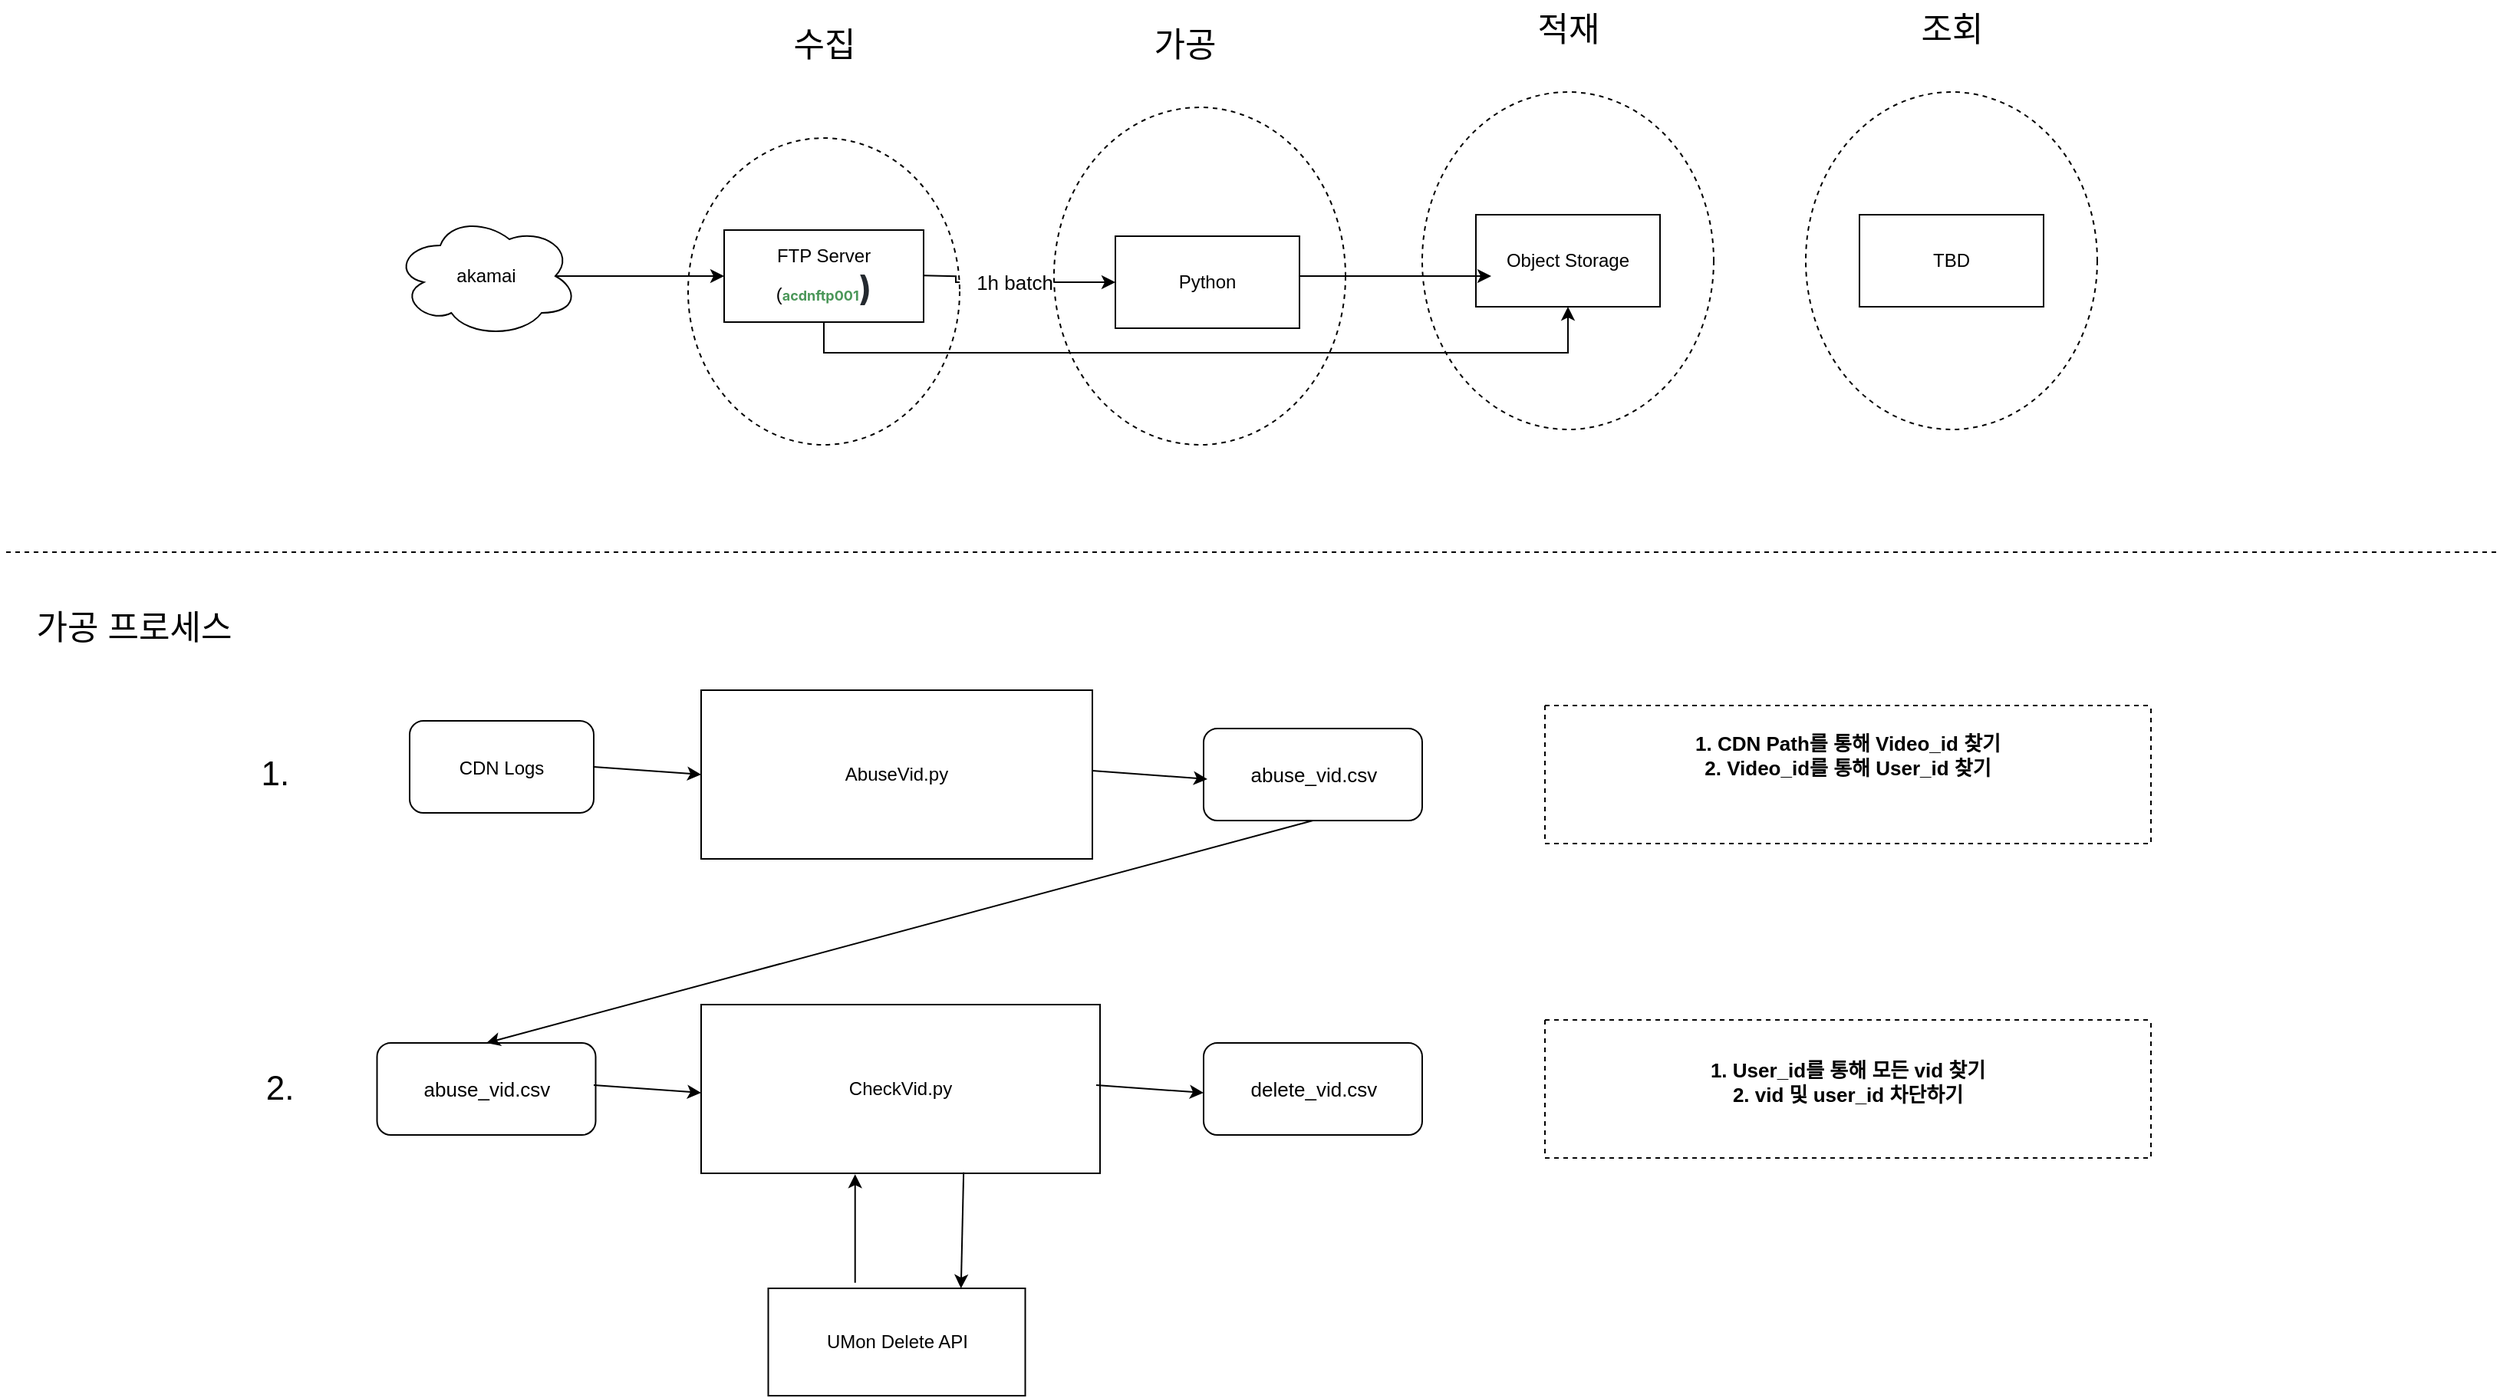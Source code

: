 <mxfile version="20.6.0" type="github">
  <diagram id="02rL1zvzQSaPiT-v1s-N" name="페이지-1">
    <mxGraphModel dx="1168" dy="747" grid="1" gridSize="10" guides="1" tooltips="1" connect="1" arrows="1" fold="1" page="1" pageScale="1" pageWidth="827" pageHeight="1169" math="0" shadow="0">
      <root>
        <mxCell id="0" />
        <mxCell id="1" parent="0" />
        <mxCell id="lHBofT9Xxs7Trdr80c8w-31" value="" style="edgeStyle=orthogonalEdgeStyle;rounded=0;orthogonalLoop=1;jettySize=auto;html=1;fontSize=22;exitX=0.875;exitY=0.5;exitDx=0;exitDy=0;exitPerimeter=0;" parent="1" source="lHBofT9Xxs7Trdr80c8w-6" target="lHBofT9Xxs7Trdr80c8w-2" edge="1">
          <mxGeometry relative="1" as="geometry" />
        </mxCell>
        <mxCell id="lHBofT9Xxs7Trdr80c8w-21" value="" style="ellipse;whiteSpace=wrap;html=1;fillColor=none;dashed=1;" parent="1" vertex="1">
          <mxGeometry x="690" y="230" width="190" height="220" as="geometry" />
        </mxCell>
        <mxCell id="lHBofT9Xxs7Trdr80c8w-14" value="" style="ellipse;whiteSpace=wrap;html=1;fillColor=none;dashed=1;" parent="1" vertex="1">
          <mxGeometry x="451.5" y="250" width="177" height="200" as="geometry" />
        </mxCell>
        <mxCell id="lHBofT9Xxs7Trdr80c8w-2" value="FTP Server&lt;br&gt;(&lt;strong style=&quot;font-size: 22px; color: rgb(36, 41, 47); font-family: -apple-system, &amp;quot;system-ui&amp;quot;, &amp;quot;Segoe UI&amp;quot;, Roboto, Oxygen, Ubuntu, &amp;quot;Fira Sans&amp;quot;, &amp;quot;Droid Sans&amp;quot;, &amp;quot;Helvetica Neue&amp;quot;, sans-serif; background-color: rgb(255, 255, 255);&quot;&gt;&lt;a style=&quot;color: rgb(75, 151, 89); text-decoration: var(--aui-link-decoration);&quot; rel=&quot;nofollow&quot; class=&quot;external-link&quot; href=&quot;https://ntree.navercorp.com/public/cmdb/ci-view.html?host=acdnftp001.nmv&quot;&gt;&lt;font style=&quot;font-size: 9px;&quot;&gt;acdnftp001&lt;/font&gt;&lt;/a&gt;)&lt;/strong&gt;" style="rounded=0;whiteSpace=wrap;html=1;" parent="1" vertex="1">
          <mxGeometry x="475" y="310" width="130" height="60" as="geometry" />
        </mxCell>
        <mxCell id="lHBofT9Xxs7Trdr80c8w-6" value="akamai" style="ellipse;shape=cloud;whiteSpace=wrap;html=1;" parent="1" vertex="1">
          <mxGeometry x="260" y="300" width="120" height="80" as="geometry" />
        </mxCell>
        <mxCell id="lHBofT9Xxs7Trdr80c8w-12" value="Python&lt;br&gt;&lt;strong style=&quot;font-size: 22px; color: rgb(36, 41, 47); font-family: -apple-system, &amp;quot;system-ui&amp;quot;, &amp;quot;Segoe UI&amp;quot;, Roboto, Oxygen, Ubuntu, &amp;quot;Fira Sans&amp;quot;, &amp;quot;Droid Sans&amp;quot;, &amp;quot;Helvetica Neue&amp;quot;, sans-serif; background-color: rgb(255, 255, 255);&quot;&gt;&lt;/strong&gt;" style="rounded=0;whiteSpace=wrap;html=1;" parent="1" vertex="1">
          <mxGeometry x="730" y="314" width="120" height="60" as="geometry" />
        </mxCell>
        <mxCell id="lHBofT9Xxs7Trdr80c8w-13" value="&lt;font style=&quot;font-size: 22px;&quot;&gt;수집&lt;/font&gt;" style="text;html=1;align=center;verticalAlign=middle;resizable=0;points=[];autosize=1;strokeColor=none;fillColor=none;" parent="1" vertex="1">
          <mxGeometry x="510" y="170" width="60" height="40" as="geometry" />
        </mxCell>
        <mxCell id="lHBofT9Xxs7Trdr80c8w-20" value="&lt;span style=&quot;font-size: 22px;&quot;&gt;가공&lt;/span&gt;" style="text;html=1;align=center;verticalAlign=middle;resizable=0;points=[];autosize=1;strokeColor=none;fillColor=none;" parent="1" vertex="1">
          <mxGeometry x="745" y="170" width="60" height="40" as="geometry" />
        </mxCell>
        <mxCell id="lHBofT9Xxs7Trdr80c8w-27" value="" style="ellipse;whiteSpace=wrap;html=1;fillColor=none;dashed=1;" parent="1" vertex="1">
          <mxGeometry x="930" y="220" width="190" height="220" as="geometry" />
        </mxCell>
        <mxCell id="lHBofT9Xxs7Trdr80c8w-28" value="&lt;span style=&quot;font-size: 22px;&quot;&gt;적재&lt;/span&gt;" style="text;html=1;align=center;verticalAlign=middle;resizable=0;points=[];autosize=1;strokeColor=none;fillColor=none;" parent="1" vertex="1">
          <mxGeometry x="995" y="160" width="60" height="40" as="geometry" />
        </mxCell>
        <mxCell id="lHBofT9Xxs7Trdr80c8w-29" value="" style="ellipse;whiteSpace=wrap;html=1;fillColor=none;dashed=1;" parent="1" vertex="1">
          <mxGeometry x="1180" y="220" width="190" height="220" as="geometry" />
        </mxCell>
        <mxCell id="lHBofT9Xxs7Trdr80c8w-30" value="&lt;span style=&quot;font-size: 22px;&quot;&gt;조회&lt;/span&gt;" style="text;html=1;align=center;verticalAlign=middle;resizable=0;points=[];autosize=1;strokeColor=none;fillColor=none;" parent="1" vertex="1">
          <mxGeometry x="1245" y="160" width="60" height="40" as="geometry" />
        </mxCell>
        <mxCell id="lHBofT9Xxs7Trdr80c8w-32" value="" style="edgeStyle=orthogonalEdgeStyle;rounded=0;orthogonalLoop=1;jettySize=auto;html=1;fontSize=22;exitX=0.5;exitY=1;exitDx=0;exitDy=0;entryX=0.5;entryY=1;entryDx=0;entryDy=0;" parent="1" source="lHBofT9Xxs7Trdr80c8w-2" target="lHBofT9Xxs7Trdr80c8w-33" edge="1">
          <mxGeometry relative="1" as="geometry">
            <mxPoint x="605" y="450" as="sourcePoint" />
            <mxPoint x="730" y="450" as="targetPoint" />
          </mxGeometry>
        </mxCell>
        <mxCell id="lHBofT9Xxs7Trdr80c8w-33" value="Object Storage" style="rounded=0;whiteSpace=wrap;html=1;" parent="1" vertex="1">
          <mxGeometry x="965" y="300" width="120" height="60" as="geometry" />
        </mxCell>
        <mxCell id="lHBofT9Xxs7Trdr80c8w-34" value="" style="edgeStyle=orthogonalEdgeStyle;rounded=0;orthogonalLoop=1;jettySize=auto;html=1;fontSize=22;exitX=1;exitY=0.5;exitDx=0;exitDy=0;" parent="1" edge="1">
          <mxGeometry relative="1" as="geometry">
            <mxPoint x="850" y="340" as="sourcePoint" />
            <mxPoint x="975" y="340" as="targetPoint" />
          </mxGeometry>
        </mxCell>
        <mxCell id="lHBofT9Xxs7Trdr80c8w-35" value="TBD" style="rounded=0;whiteSpace=wrap;html=1;" parent="1" vertex="1">
          <mxGeometry x="1215" y="300" width="120" height="60" as="geometry" />
        </mxCell>
        <mxCell id="lHBofT9Xxs7Trdr80c8w-44" value="" style="endArrow=none;dashed=1;html=1;rounded=0;fontSize=9;" parent="1" edge="1">
          <mxGeometry width="50" height="50" relative="1" as="geometry">
            <mxPoint x="1630" y="520" as="sourcePoint" />
            <mxPoint x="4" y="520" as="targetPoint" />
          </mxGeometry>
        </mxCell>
        <mxCell id="lHBofT9Xxs7Trdr80c8w-46" value="AbuseVid.py" style="rounded=0;whiteSpace=wrap;html=1;" parent="1" vertex="1">
          <mxGeometry x="460" y="610" width="255" height="110" as="geometry" />
        </mxCell>
        <mxCell id="lHBofT9Xxs7Trdr80c8w-47" value="CheckVid.py" style="rounded=0;whiteSpace=wrap;html=1;" parent="1" vertex="1">
          <mxGeometry x="460" y="815" width="260" height="110" as="geometry" />
        </mxCell>
        <mxCell id="lHBofT9Xxs7Trdr80c8w-49" value="abuse_vid.csv" style="rounded=1;whiteSpace=wrap;html=1;fontSize=13;fillColor=none;" parent="1" vertex="1">
          <mxGeometry x="787.5" y="635" width="142.5" height="60" as="geometry" />
        </mxCell>
        <mxCell id="lHBofT9Xxs7Trdr80c8w-50" value="&lt;span style=&quot;font-size: 12px;&quot;&gt;CDN Logs&lt;/span&gt;" style="rounded=1;whiteSpace=wrap;html=1;fontSize=13;fillColor=none;" parent="1" vertex="1">
          <mxGeometry x="270" y="630" width="120" height="60" as="geometry" />
        </mxCell>
        <mxCell id="lHBofT9Xxs7Trdr80c8w-51" value="abuse_vid.csv" style="rounded=1;whiteSpace=wrap;html=1;fontSize=13;fillColor=none;" parent="1" vertex="1">
          <mxGeometry x="248.75" y="840" width="142.5" height="60" as="geometry" />
        </mxCell>
        <mxCell id="lHBofT9Xxs7Trdr80c8w-52" value="delete_vid.csv" style="rounded=1;whiteSpace=wrap;html=1;fontSize=13;fillColor=none;" parent="1" vertex="1">
          <mxGeometry x="787.5" y="840" width="142.5" height="60" as="geometry" />
        </mxCell>
        <mxCell id="lHBofT9Xxs7Trdr80c8w-54" value="UMon Delete API" style="rounded=0;whiteSpace=wrap;html=1;" parent="1" vertex="1">
          <mxGeometry x="503.75" y="1000" width="167.5" height="70" as="geometry" />
        </mxCell>
        <mxCell id="lHBofT9Xxs7Trdr80c8w-55" value="" style="edgeStyle=orthogonalEdgeStyle;rounded=0;orthogonalLoop=1;jettySize=auto;html=1;fontSize=22;exitX=0.875;exitY=0.5;exitDx=0;exitDy=0;exitPerimeter=0;startArrow=none;entryX=0;entryY=0.5;entryDx=0;entryDy=0;" parent="1" edge="1" target="lHBofT9Xxs7Trdr80c8w-12" source="NOlfnEjTBb-GQBr9GyWI-7">
          <mxGeometry relative="1" as="geometry">
            <mxPoint x="605" y="339.58" as="sourcePoint" />
            <mxPoint x="715" y="339.58" as="targetPoint" />
          </mxGeometry>
        </mxCell>
        <mxCell id="lHBofT9Xxs7Trdr80c8w-57" value="" style="endArrow=classic;html=1;rounded=0;fontSize=13;exitX=0.338;exitY=-0.052;exitDx=0;exitDy=0;exitPerimeter=0;entryX=0.386;entryY=1.006;entryDx=0;entryDy=0;entryPerimeter=0;" parent="1" source="lHBofT9Xxs7Trdr80c8w-54" target="lHBofT9Xxs7Trdr80c8w-47" edge="1">
          <mxGeometry width="50" height="50" relative="1" as="geometry">
            <mxPoint x="578.5" y="975" as="sourcePoint" />
            <mxPoint x="628.5" y="925" as="targetPoint" />
          </mxGeometry>
        </mxCell>
        <mxCell id="lHBofT9Xxs7Trdr80c8w-58" value="" style="endArrow=classic;html=1;rounded=0;fontSize=13;exitX=0.658;exitY=0.994;exitDx=0;exitDy=0;exitPerimeter=0;entryX=0.75;entryY=0;entryDx=0;entryDy=0;" parent="1" source="lHBofT9Xxs7Trdr80c8w-47" target="lHBofT9Xxs7Trdr80c8w-54" edge="1">
          <mxGeometry width="50" height="50" relative="1" as="geometry">
            <mxPoint x="390" y="1100" as="sourcePoint" />
            <mxPoint x="440" y="1050" as="targetPoint" />
          </mxGeometry>
        </mxCell>
        <mxCell id="lHBofT9Xxs7Trdr80c8w-59" value="&lt;span style=&quot;font-size: 22px;&quot;&gt;가공 프로세스&lt;/span&gt;" style="text;html=1;align=center;verticalAlign=middle;resizable=0;points=[];autosize=1;strokeColor=none;fillColor=none;" parent="1" vertex="1">
          <mxGeometry x="20" y="550" width="140" height="40" as="geometry" />
        </mxCell>
        <mxCell id="lHBofT9Xxs7Trdr80c8w-61" value="" style="endArrow=classic;html=1;rounded=0;fontSize=13;exitX=1;exitY=0.5;exitDx=0;exitDy=0;" parent="1" source="lHBofT9Xxs7Trdr80c8w-50" edge="1">
          <mxGeometry width="50" height="50" relative="1" as="geometry">
            <mxPoint x="570.365" y="1006.36" as="sourcePoint" />
            <mxPoint x="460" y="665" as="targetPoint" />
          </mxGeometry>
        </mxCell>
        <mxCell id="lHBofT9Xxs7Trdr80c8w-62" value="" style="endArrow=classic;html=1;rounded=0;fontSize=13;exitX=1;exitY=0.5;exitDx=0;exitDy=0;" parent="1" edge="1">
          <mxGeometry width="50" height="50" relative="1" as="geometry">
            <mxPoint x="715" y="662.5" as="sourcePoint" />
            <mxPoint x="790" y="668" as="targetPoint" />
          </mxGeometry>
        </mxCell>
        <mxCell id="lHBofT9Xxs7Trdr80c8w-64" value="" style="endArrow=classic;html=1;rounded=0;fontSize=13;exitX=1;exitY=0.5;exitDx=0;exitDy=0;" parent="1" edge="1">
          <mxGeometry width="50" height="50" relative="1" as="geometry">
            <mxPoint x="390" y="867.5" as="sourcePoint" />
            <mxPoint x="460" y="872.5" as="targetPoint" />
          </mxGeometry>
        </mxCell>
        <mxCell id="lHBofT9Xxs7Trdr80c8w-65" value="" style="endArrow=classic;html=1;rounded=0;fontSize=13;exitX=1;exitY=0.5;exitDx=0;exitDy=0;" parent="1" edge="1">
          <mxGeometry width="50" height="50" relative="1" as="geometry">
            <mxPoint x="717.5" y="867.5" as="sourcePoint" />
            <mxPoint x="787.5" y="872.5" as="targetPoint" />
          </mxGeometry>
        </mxCell>
        <mxCell id="lHBofT9Xxs7Trdr80c8w-66" value="&#xa;&#xa;&#xa;&#xa;1. CDN Path를 통해 Video_id 찾기&#xa;2. Video_id를 통해 User_id 찾기" style="swimlane;startSize=0;fontSize=13;fillColor=none;dashed=1;" parent="1" vertex="1">
          <mxGeometry x="1010" y="620" width="395" height="90" as="geometry" />
        </mxCell>
        <mxCell id="lHBofT9Xxs7Trdr80c8w-67" value="&#xa;&#xa;&#xa;&#xa;&#xa;1. User_id를 통해 모든 vid 찾기&#xa;2. vid 및 user_id 차단하기" style="swimlane;startSize=0;fontSize=13;fillColor=none;dashed=1;" parent="1" vertex="1">
          <mxGeometry x="1010" y="825" width="395" height="90" as="geometry" />
        </mxCell>
        <mxCell id="NOlfnEjTBb-GQBr9GyWI-3" value="&lt;span style=&quot;font-size: 22px;&quot;&gt;1.&amp;nbsp;&lt;/span&gt;" style="text;html=1;align=center;verticalAlign=middle;resizable=0;points=[];autosize=1;strokeColor=none;fillColor=none;" vertex="1" parent="1">
          <mxGeometry x="160" y="645" width="50" height="40" as="geometry" />
        </mxCell>
        <mxCell id="NOlfnEjTBb-GQBr9GyWI-4" value="&lt;span style=&quot;font-size: 22px;&quot;&gt;2.&lt;/span&gt;" style="text;html=1;align=center;verticalAlign=middle;resizable=0;points=[];autosize=1;strokeColor=none;fillColor=none;" vertex="1" parent="1">
          <mxGeometry x="165" y="850" width="40" height="40" as="geometry" />
        </mxCell>
        <mxCell id="NOlfnEjTBb-GQBr9GyWI-6" value="" style="endArrow=classic;html=1;rounded=0;fontSize=13;exitX=0.5;exitY=1;exitDx=0;exitDy=0;entryX=0.5;entryY=0;entryDx=0;entryDy=0;" edge="1" parent="1" source="lHBofT9Xxs7Trdr80c8w-49" target="lHBofT9Xxs7Trdr80c8w-51">
          <mxGeometry width="50" height="50" relative="1" as="geometry">
            <mxPoint x="727.5" y="877.5" as="sourcePoint" />
            <mxPoint x="797.5" y="882.5" as="targetPoint" />
          </mxGeometry>
        </mxCell>
        <mxCell id="NOlfnEjTBb-GQBr9GyWI-7" value="&lt;font style=&quot;font-size: 13px;&quot;&gt;1h batch&lt;/font&gt;" style="text;html=1;align=center;verticalAlign=middle;resizable=0;points=[];autosize=1;strokeColor=none;fillColor=none;" vertex="1" parent="1">
          <mxGeometry x="628.5" y="329" width="70" height="30" as="geometry" />
        </mxCell>
        <mxCell id="NOlfnEjTBb-GQBr9GyWI-11" value="" style="edgeStyle=orthogonalEdgeStyle;rounded=0;orthogonalLoop=1;jettySize=auto;html=1;fontSize=22;exitX=0.875;exitY=0.5;exitDx=0;exitDy=0;exitPerimeter=0;endArrow=none;" edge="1" parent="1" target="NOlfnEjTBb-GQBr9GyWI-7">
          <mxGeometry relative="1" as="geometry">
            <mxPoint x="605" y="339.58" as="sourcePoint" />
            <mxPoint x="715" y="339.58" as="targetPoint" />
          </mxGeometry>
        </mxCell>
      </root>
    </mxGraphModel>
  </diagram>
</mxfile>
